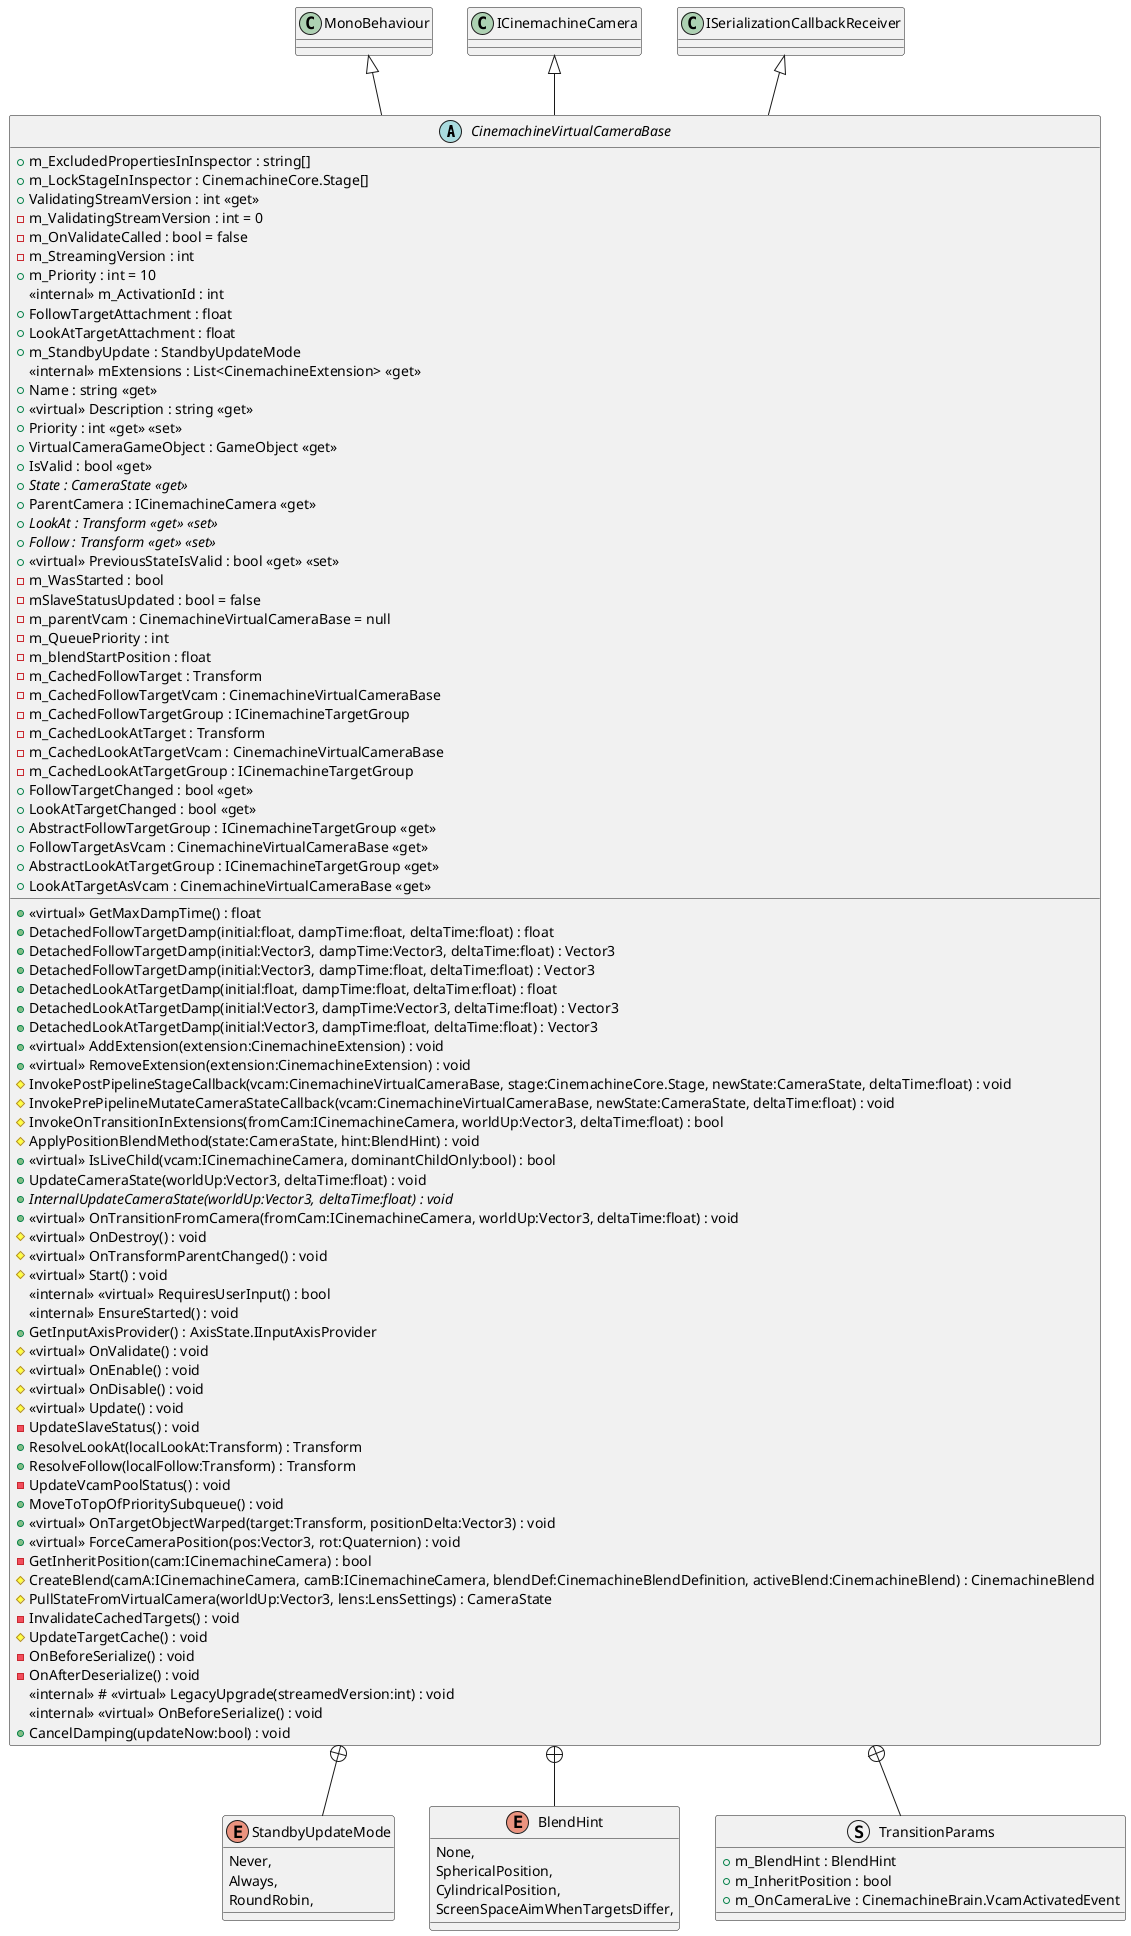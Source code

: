 @startuml
abstract class CinemachineVirtualCameraBase {
    + m_ExcludedPropertiesInInspector : string[]
    + m_LockStageInInspector : CinemachineCore.Stage[]
    + ValidatingStreamVersion : int <<get>>
    - m_ValidatingStreamVersion : int = 0
    - m_OnValidateCalled : bool = false
    - m_StreamingVersion : int
    + m_Priority : int = 10
    <<internal>> m_ActivationId : int
    + FollowTargetAttachment : float
    + LookAtTargetAttachment : float
    + m_StandbyUpdate : StandbyUpdateMode
    + <<virtual>> GetMaxDampTime() : float
    + DetachedFollowTargetDamp(initial:float, dampTime:float, deltaTime:float) : float
    + DetachedFollowTargetDamp(initial:Vector3, dampTime:Vector3, deltaTime:float) : Vector3
    + DetachedFollowTargetDamp(initial:Vector3, dampTime:float, deltaTime:float) : Vector3
    + DetachedLookAtTargetDamp(initial:float, dampTime:float, deltaTime:float) : float
    + DetachedLookAtTargetDamp(initial:Vector3, dampTime:Vector3, deltaTime:float) : Vector3
    + DetachedLookAtTargetDamp(initial:Vector3, dampTime:float, deltaTime:float) : Vector3
    + <<virtual>> AddExtension(extension:CinemachineExtension) : void
    + <<virtual>> RemoveExtension(extension:CinemachineExtension) : void
    <<internal>> mExtensions : List<CinemachineExtension> <<get>>
    # InvokePostPipelineStageCallback(vcam:CinemachineVirtualCameraBase, stage:CinemachineCore.Stage, newState:CameraState, deltaTime:float) : void
    # InvokePrePipelineMutateCameraStateCallback(vcam:CinemachineVirtualCameraBase, newState:CameraState, deltaTime:float) : void
    # InvokeOnTransitionInExtensions(fromCam:ICinemachineCamera, worldUp:Vector3, deltaTime:float) : bool
    + Name : string <<get>>
    + <<virtual>> Description : string <<get>>
    + Priority : int <<get>> <<set>>
    # ApplyPositionBlendMethod(state:CameraState, hint:BlendHint) : void
    + VirtualCameraGameObject : GameObject <<get>>
    + IsValid : bool <<get>>
    + {abstract} State : CameraState <<get>>
    + ParentCamera : ICinemachineCamera <<get>>
    + <<virtual>> IsLiveChild(vcam:ICinemachineCamera, dominantChildOnly:bool) : bool
    + {abstract} LookAt : Transform <<get>> <<set>>
    + {abstract} Follow : Transform <<get>> <<set>>
    + <<virtual>> PreviousStateIsValid : bool <<get>> <<set>>
    + UpdateCameraState(worldUp:Vector3, deltaTime:float) : void
    + {abstract} InternalUpdateCameraState(worldUp:Vector3, deltaTime:float) : void
    + <<virtual>> OnTransitionFromCamera(fromCam:ICinemachineCamera, worldUp:Vector3, deltaTime:float) : void
    # <<virtual>> OnDestroy() : void
    # <<virtual>> OnTransformParentChanged() : void
    - m_WasStarted : bool
    # <<virtual>> Start() : void
    <<internal>> <<virtual>> RequiresUserInput() : bool
    <<internal>> EnsureStarted() : void
    + GetInputAxisProvider() : AxisState.IInputAxisProvider
    # <<virtual>> OnValidate() : void
    # <<virtual>> OnEnable() : void
    # <<virtual>> OnDisable() : void
    # <<virtual>> Update() : void
    - mSlaveStatusUpdated : bool = false
    - m_parentVcam : CinemachineVirtualCameraBase = null
    - UpdateSlaveStatus() : void
    + ResolveLookAt(localLookAt:Transform) : Transform
    + ResolveFollow(localFollow:Transform) : Transform
    - m_QueuePriority : int
    - UpdateVcamPoolStatus() : void
    + MoveToTopOfPrioritySubqueue() : void
    + <<virtual>> OnTargetObjectWarped(target:Transform, positionDelta:Vector3) : void
    + <<virtual>> ForceCameraPosition(pos:Vector3, rot:Quaternion) : void
    - m_blendStartPosition : float
    - GetInheritPosition(cam:ICinemachineCamera) : bool
    # CreateBlend(camA:ICinemachineCamera, camB:ICinemachineCamera, blendDef:CinemachineBlendDefinition, activeBlend:CinemachineBlend) : CinemachineBlend
    # PullStateFromVirtualCamera(worldUp:Vector3, lens:LensSettings) : CameraState
    - m_CachedFollowTarget : Transform
    - m_CachedFollowTargetVcam : CinemachineVirtualCameraBase
    - m_CachedFollowTargetGroup : ICinemachineTargetGroup
    - m_CachedLookAtTarget : Transform
    - m_CachedLookAtTargetVcam : CinemachineVirtualCameraBase
    - m_CachedLookAtTargetGroup : ICinemachineTargetGroup
    - InvalidateCachedTargets() : void
    + FollowTargetChanged : bool <<get>>
    + LookAtTargetChanged : bool <<get>>
    # UpdateTargetCache() : void
    + AbstractFollowTargetGroup : ICinemachineTargetGroup <<get>>
    + FollowTargetAsVcam : CinemachineVirtualCameraBase <<get>>
    + AbstractLookAtTargetGroup : ICinemachineTargetGroup <<get>>
    + LookAtTargetAsVcam : CinemachineVirtualCameraBase <<get>>
    - OnBeforeSerialize() : void
    - OnAfterDeserialize() : void
    <<internal>> # <<virtual>> LegacyUpgrade(streamedVersion:int) : void
    <<internal>> <<virtual>> OnBeforeSerialize() : void
    + CancelDamping(updateNow:bool) : void
}
enum StandbyUpdateMode {
    Never,
    Always,
    RoundRobin,
}
enum BlendHint {
    None,
    SphericalPosition,
    CylindricalPosition,
    ScreenSpaceAimWhenTargetsDiffer,
}
struct TransitionParams {
    + m_BlendHint : BlendHint
    + m_InheritPosition : bool
    + m_OnCameraLive : CinemachineBrain.VcamActivatedEvent
}
MonoBehaviour <|-- CinemachineVirtualCameraBase
ICinemachineCamera <|-- CinemachineVirtualCameraBase
ISerializationCallbackReceiver <|-- CinemachineVirtualCameraBase
CinemachineVirtualCameraBase +-- StandbyUpdateMode
CinemachineVirtualCameraBase +-- BlendHint
CinemachineVirtualCameraBase +-- TransitionParams
@enduml

